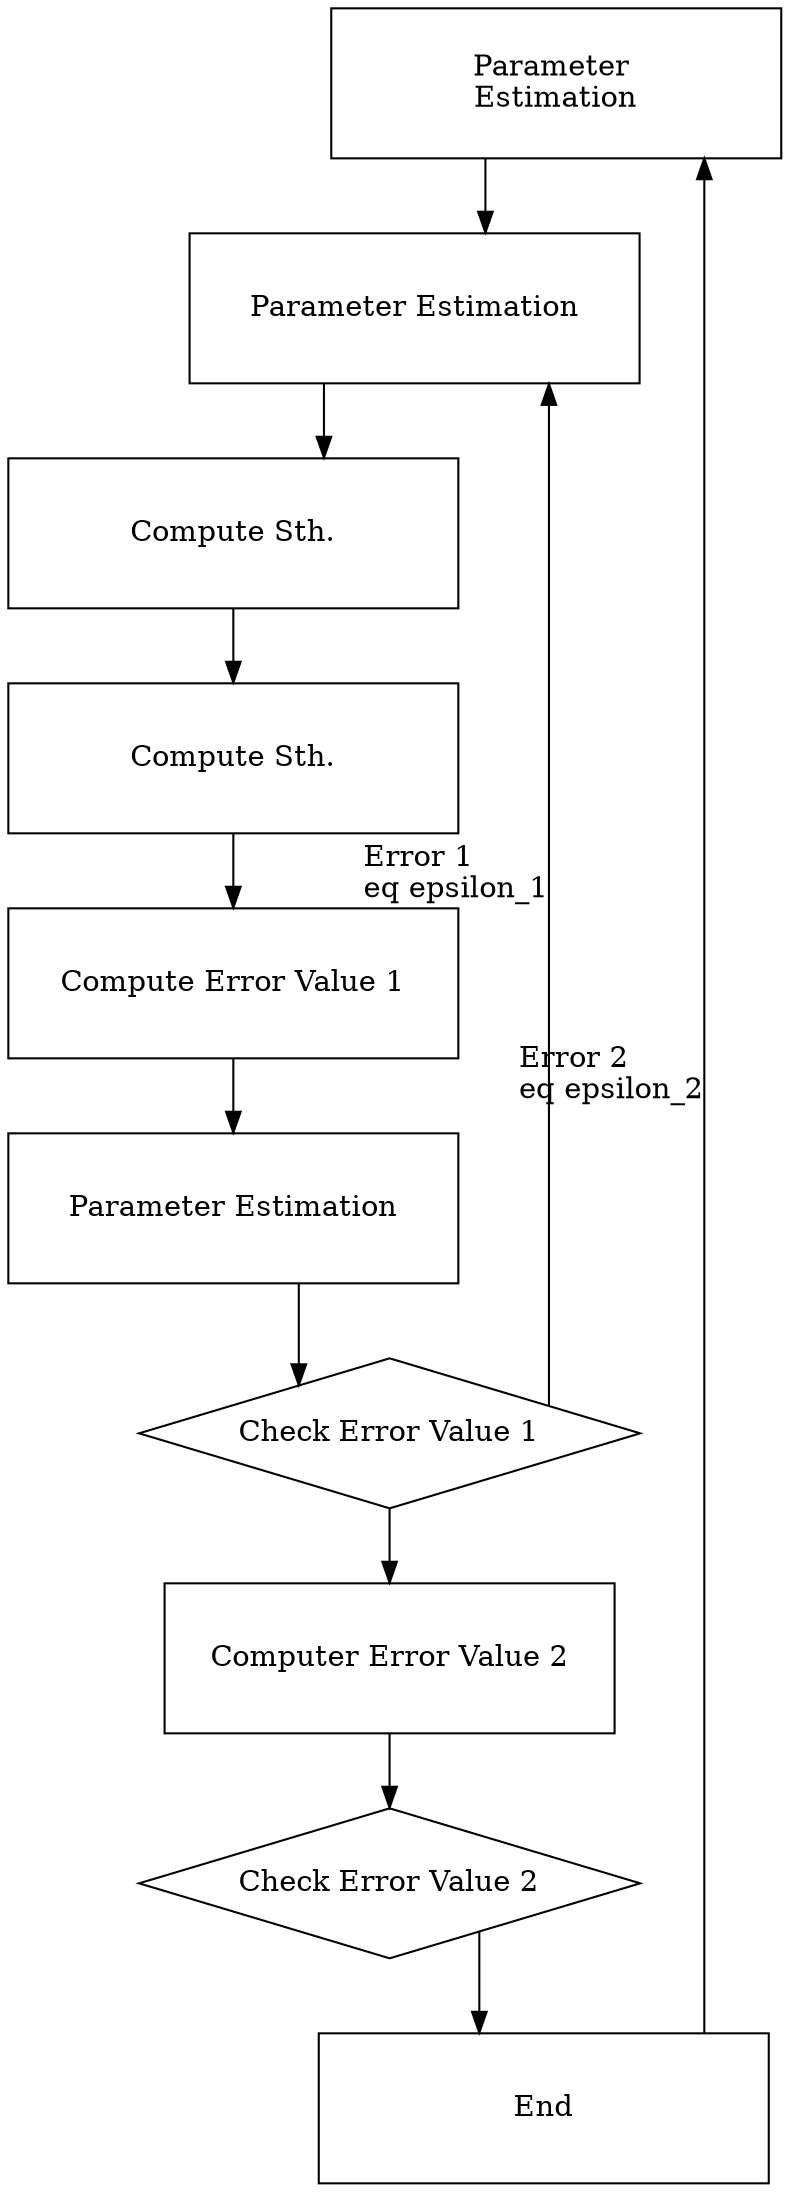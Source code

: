 digraph G {
graph [splines=ortho]
node [shape=box,width=3,height=1];

A [label="Parameter \nEstimation"];
B [label="Parameter Estimation"];
C [label="Compute Sth."];
D [label="Compute Sth."];
E [label="Compute Error Value 1"];
F [label="Parameter Estimation"];
G [label="Check Error Value 1",shape=diamond];
H [label="Computer Error Value 2"];
I [label="Check Error Value 2",shape=diamond];
J [label="End"];

A -> B;
B -> C;
C -> D;
D -> E;
E -> F;
F -> G;
G -> H;
H -> I;
I -> J;

J -> A [ xlabel="Error 2 \leq epsilon_2" ] ;
G -> B [ xlabel="Error 1 \leq epsilon_1" ] ;
}